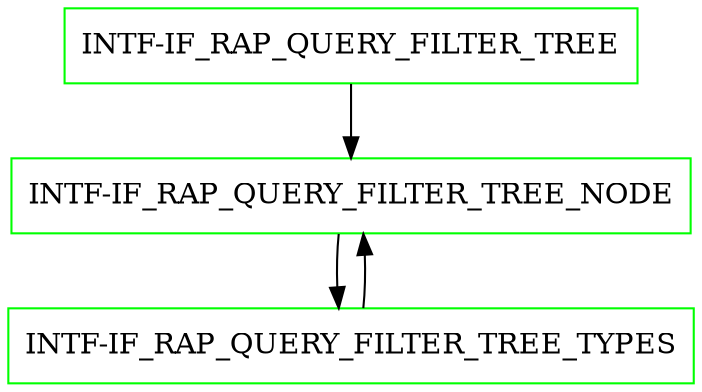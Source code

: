 digraph G {
  "INTF-IF_RAP_QUERY_FILTER_TREE" [shape=box,color=green];
  "INTF-IF_RAP_QUERY_FILTER_TREE_NODE" [shape=box,color=green,URL="./INTF_IF_RAP_QUERY_FILTER_TREE_NODE.html"];
  "INTF-IF_RAP_QUERY_FILTER_TREE_TYPES" [shape=box,color=green,URL="./INTF_IF_RAP_QUERY_FILTER_TREE_TYPES.html"];
  "INTF-IF_RAP_QUERY_FILTER_TREE" -> "INTF-IF_RAP_QUERY_FILTER_TREE_NODE";
  "INTF-IF_RAP_QUERY_FILTER_TREE_NODE" -> "INTF-IF_RAP_QUERY_FILTER_TREE_TYPES";
  "INTF-IF_RAP_QUERY_FILTER_TREE_TYPES" -> "INTF-IF_RAP_QUERY_FILTER_TREE_NODE";
}
